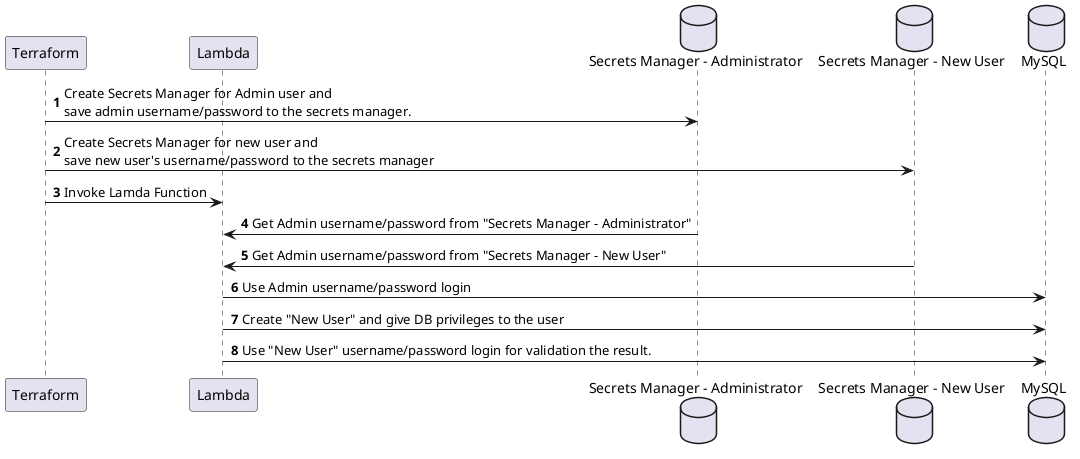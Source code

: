 @startuml
'https://plantuml.com/sequence-diagram


participant Terraform
participant Lambda
database "Secrets Manager - Administrator" as smAdmin
database "Secrets Manager - New User" as smUser
database MySQL

autonumber

Terraform -> smAdmin: Create Secrets Manager for Admin user and \nsave admin username/password to the secrets manager.
Terraform -> smUser: Create Secrets Manager for new user and \nsave new user's username/password to the secrets manager
Terraform -> Lambda: Invoke Lamda Function
Lambda <- smAdmin: Get Admin username/password from "Secrets Manager - Administrator"
Lambda <- smUser: Get Admin username/password from "Secrets Manager - New User"
Lambda -> MySQL: Use Admin username/password login
Lambda -> MySQL: Create "New User" and give DB privileges to the user
Lambda -> MySQL: Use "New User" username/password login for validation the result.
@enduml